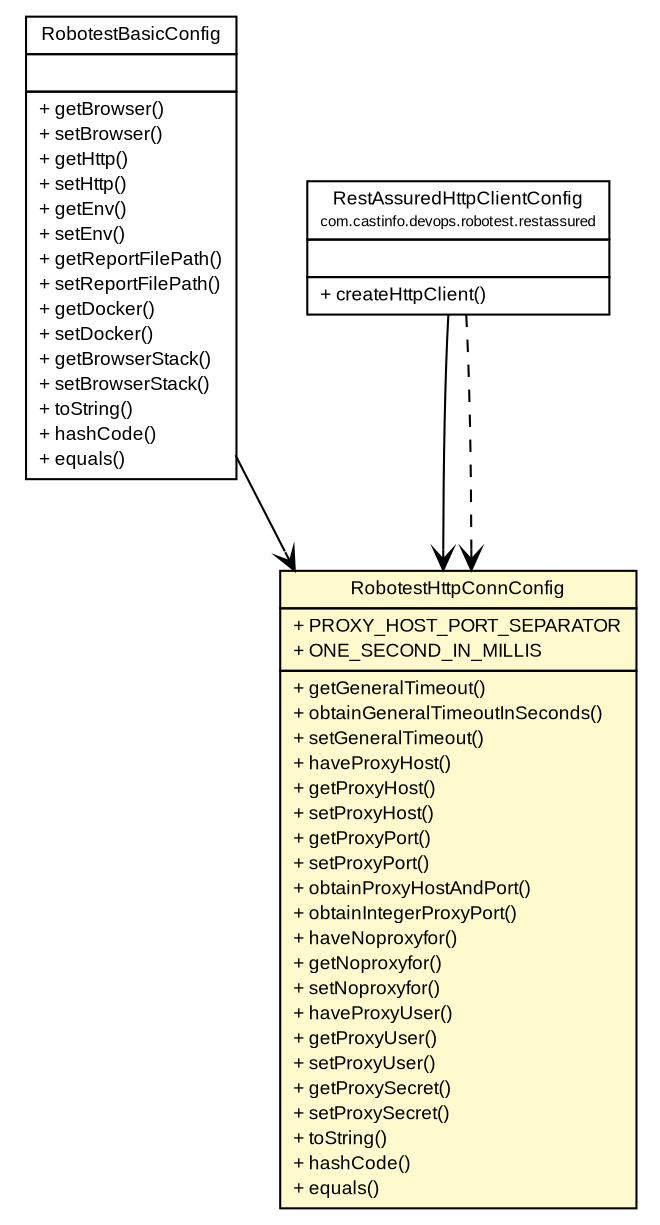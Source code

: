 #!/usr/local/bin/dot
#
# Class diagram 
# Generated by UMLGraph version R5_6-24-gf6e263 (http://www.umlgraph.org/)
#

digraph G {
	edge [fontname="arial",fontsize=10,labelfontname="arial",labelfontsize=10];
	node [fontname="arial",fontsize=10,shape=plaintext];
	nodesep=0.25;
	ranksep=0.5;
	// com.castinfo.devops.robotest.config.RobotestHttpConnConfig
	c1724 [label=<<table title="com.castinfo.devops.robotest.config.RobotestHttpConnConfig" border="0" cellborder="1" cellspacing="0" cellpadding="2" port="p" bgcolor="lemonChiffon" href="./RobotestHttpConnConfig.html">
		<tr><td><table border="0" cellspacing="0" cellpadding="1">
<tr><td align="center" balign="center"> RobotestHttpConnConfig </td></tr>
		</table></td></tr>
		<tr><td><table border="0" cellspacing="0" cellpadding="1">
<tr><td align="left" balign="left"> + PROXY_HOST_PORT_SEPARATOR </td></tr>
<tr><td align="left" balign="left"> + ONE_SECOND_IN_MILLIS </td></tr>
		</table></td></tr>
		<tr><td><table border="0" cellspacing="0" cellpadding="1">
<tr><td align="left" balign="left"> + getGeneralTimeout() </td></tr>
<tr><td align="left" balign="left"> + obtainGeneralTimeoutInSeconds() </td></tr>
<tr><td align="left" balign="left"> + setGeneralTimeout() </td></tr>
<tr><td align="left" balign="left"> + haveProxyHost() </td></tr>
<tr><td align="left" balign="left"> + getProxyHost() </td></tr>
<tr><td align="left" balign="left"> + setProxyHost() </td></tr>
<tr><td align="left" balign="left"> + getProxyPort() </td></tr>
<tr><td align="left" balign="left"> + setProxyPort() </td></tr>
<tr><td align="left" balign="left"> + obtainProxyHostAndPort() </td></tr>
<tr><td align="left" balign="left"> + obtainIntegerProxyPort() </td></tr>
<tr><td align="left" balign="left"> + haveNoproxyfor() </td></tr>
<tr><td align="left" balign="left"> + getNoproxyfor() </td></tr>
<tr><td align="left" balign="left"> + setNoproxyfor() </td></tr>
<tr><td align="left" balign="left"> + haveProxyUser() </td></tr>
<tr><td align="left" balign="left"> + getProxyUser() </td></tr>
<tr><td align="left" balign="left"> + setProxyUser() </td></tr>
<tr><td align="left" balign="left"> + getProxySecret() </td></tr>
<tr><td align="left" balign="left"> + setProxySecret() </td></tr>
<tr><td align="left" balign="left"> + toString() </td></tr>
<tr><td align="left" balign="left"> + hashCode() </td></tr>
<tr><td align="left" balign="left"> + equals() </td></tr>
		</table></td></tr>
		</table>>, URL="./RobotestHttpConnConfig.html", fontname="arial", fontcolor="black", fontsize=9.0];
	// com.castinfo.devops.robotest.config.RobotestBasicConfig
	c1728 [label=<<table title="com.castinfo.devops.robotest.config.RobotestBasicConfig" border="0" cellborder="1" cellspacing="0" cellpadding="2" port="p" href="./RobotestBasicConfig.html">
		<tr><td><table border="0" cellspacing="0" cellpadding="1">
<tr><td align="center" balign="center"> RobotestBasicConfig </td></tr>
		</table></td></tr>
		<tr><td><table border="0" cellspacing="0" cellpadding="1">
<tr><td align="left" balign="left">  </td></tr>
		</table></td></tr>
		<tr><td><table border="0" cellspacing="0" cellpadding="1">
<tr><td align="left" balign="left"> + getBrowser() </td></tr>
<tr><td align="left" balign="left"> + setBrowser() </td></tr>
<tr><td align="left" balign="left"> + getHttp() </td></tr>
<tr><td align="left" balign="left"> + setHttp() </td></tr>
<tr><td align="left" balign="left"> + getEnv() </td></tr>
<tr><td align="left" balign="left"> + setEnv() </td></tr>
<tr><td align="left" balign="left"> + getReportFilePath() </td></tr>
<tr><td align="left" balign="left"> + setReportFilePath() </td></tr>
<tr><td align="left" balign="left"> + getDocker() </td></tr>
<tr><td align="left" balign="left"> + setDocker() </td></tr>
<tr><td align="left" balign="left"> + getBrowserStack() </td></tr>
<tr><td align="left" balign="left"> + setBrowserStack() </td></tr>
<tr><td align="left" balign="left"> + toString() </td></tr>
<tr><td align="left" balign="left"> + hashCode() </td></tr>
<tr><td align="left" balign="left"> + equals() </td></tr>
		</table></td></tr>
		</table>>, URL="./RobotestBasicConfig.html", fontname="arial", fontcolor="black", fontsize=9.0];
	// com.castinfo.devops.robotest.restassured.RestAssuredHttpClientConfig
	c1757 [label=<<table title="com.castinfo.devops.robotest.restassured.RestAssuredHttpClientConfig" border="0" cellborder="1" cellspacing="0" cellpadding="2" port="p" href="../restassured/RestAssuredHttpClientConfig.html">
		<tr><td><table border="0" cellspacing="0" cellpadding="1">
<tr><td align="center" balign="center"> RestAssuredHttpClientConfig </td></tr>
<tr><td align="center" balign="center"><font point-size="7.0"> com.castinfo.devops.robotest.restassured </font></td></tr>
		</table></td></tr>
		<tr><td><table border="0" cellspacing="0" cellpadding="1">
<tr><td align="left" balign="left">  </td></tr>
		</table></td></tr>
		<tr><td><table border="0" cellspacing="0" cellpadding="1">
<tr><td align="left" balign="left"> + createHttpClient() </td></tr>
		</table></td></tr>
		</table>>, URL="../restassured/RestAssuredHttpClientConfig.html", fontname="arial", fontcolor="black", fontsize=9.0];
	// com.castinfo.devops.robotest.config.RobotestBasicConfig NAVASSOC com.castinfo.devops.robotest.config.RobotestHttpConnConfig
	c1728:p -> c1724:p [taillabel="", label="", headlabel="", fontname="arial", fontcolor="black", fontsize=10.0, color="black", arrowhead=open];
	// com.castinfo.devops.robotest.restassured.RestAssuredHttpClientConfig NAVASSOC com.castinfo.devops.robotest.config.RobotestHttpConnConfig
	c1757:p -> c1724:p [taillabel="", label="", headlabel="", fontname="arial", fontcolor="black", fontsize=10.0, color="black", arrowhead=open];
	// com.castinfo.devops.robotest.restassured.RestAssuredHttpClientConfig DEPEND com.castinfo.devops.robotest.config.RobotestHttpConnConfig
	c1757:p -> c1724:p [taillabel="", label="", headlabel="", fontname="arial", fontcolor="black", fontsize=10.0, color="black", arrowhead=open, style=dashed];
}

